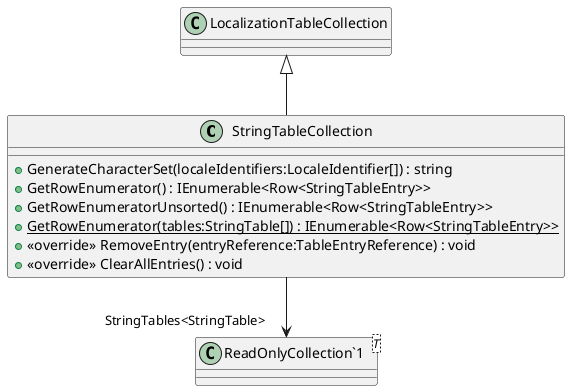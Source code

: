 @startuml
class StringTableCollection {
    + GenerateCharacterSet(localeIdentifiers:LocaleIdentifier[]) : string
    + GetRowEnumerator() : IEnumerable<Row<StringTableEntry>>
    + GetRowEnumeratorUnsorted() : IEnumerable<Row<StringTableEntry>>
    + {static} GetRowEnumerator(tables:StringTable[]) : IEnumerable<Row<StringTableEntry>>
    + <<override>> RemoveEntry(entryReference:TableEntryReference) : void
    + <<override>> ClearAllEntries() : void
}
class "ReadOnlyCollection`1"<T> {
}
LocalizationTableCollection <|-- StringTableCollection
StringTableCollection --> "StringTables<StringTable>" "ReadOnlyCollection`1"
@enduml
